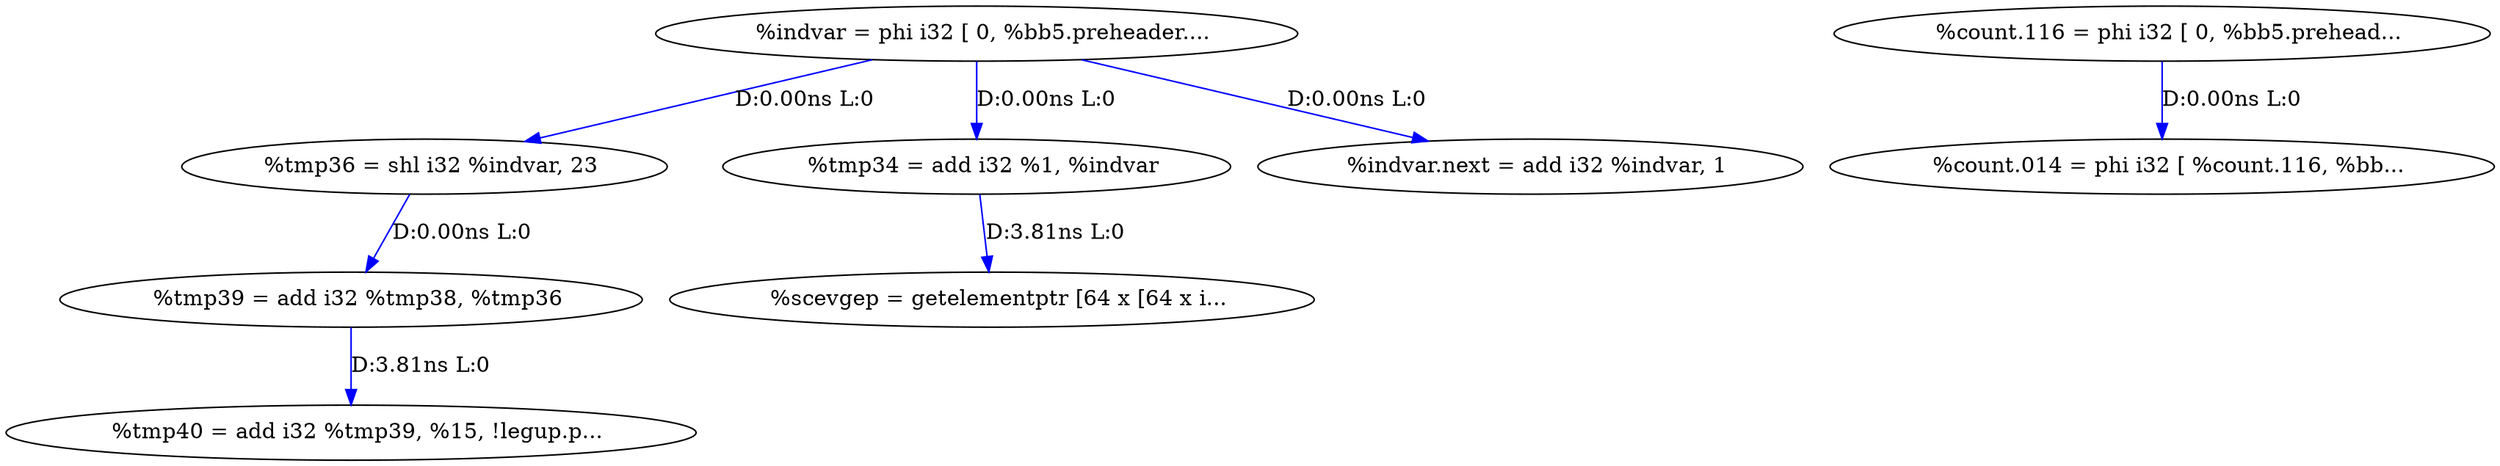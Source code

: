 digraph {
Node0xb197c18[label="  %tmp36 = shl i32 %indvar, 23"];
Node0xb197a38[label="  %indvar = phi i32 [ 0, %bb5.preheader...."];
Node0xb197a38 -> Node0xb197c18[label="D:0.00ns L:0",color=blue];
Node0xb197b78[label="  %tmp34 = add i32 %1, %indvar"];
Node0xb197a38 -> Node0xb197b78[label="D:0.00ns L:0",color=blue];
Node0xb197858[label="  %indvar.next = add i32 %indvar, 1"];
Node0xb197a38 -> Node0xb197858[label="D:0.00ns L:0",color=blue];
Node0xb194b20[label="  %count.014 = phi i32 [ %count.116, %bb..."];
Node0xb197ad8[label="  %count.116 = phi i32 [ 0, %bb5.prehead..."];
Node0xb197ad8 -> Node0xb194b20[label="D:0.00ns L:0",color=blue];
Node0xb195bf0[label="  %scevgep = getelementptr [64 x [64 x i..."];
Node0xb197b78 -> Node0xb195bf0[label="D:3.81ns L:0",color=blue];
Node0xb197cb8[label="  %tmp39 = add i32 %tmp38, %tmp36"];
Node0xb197c18 -> Node0xb197cb8[label="D:0.00ns L:0",color=blue];
Node0xb196f50[label="  %tmp40 = add i32 %tmp39, %15, !legup.p..."];
Node0xb197cb8 -> Node0xb196f50[label="D:3.81ns L:0",color=blue];
}

